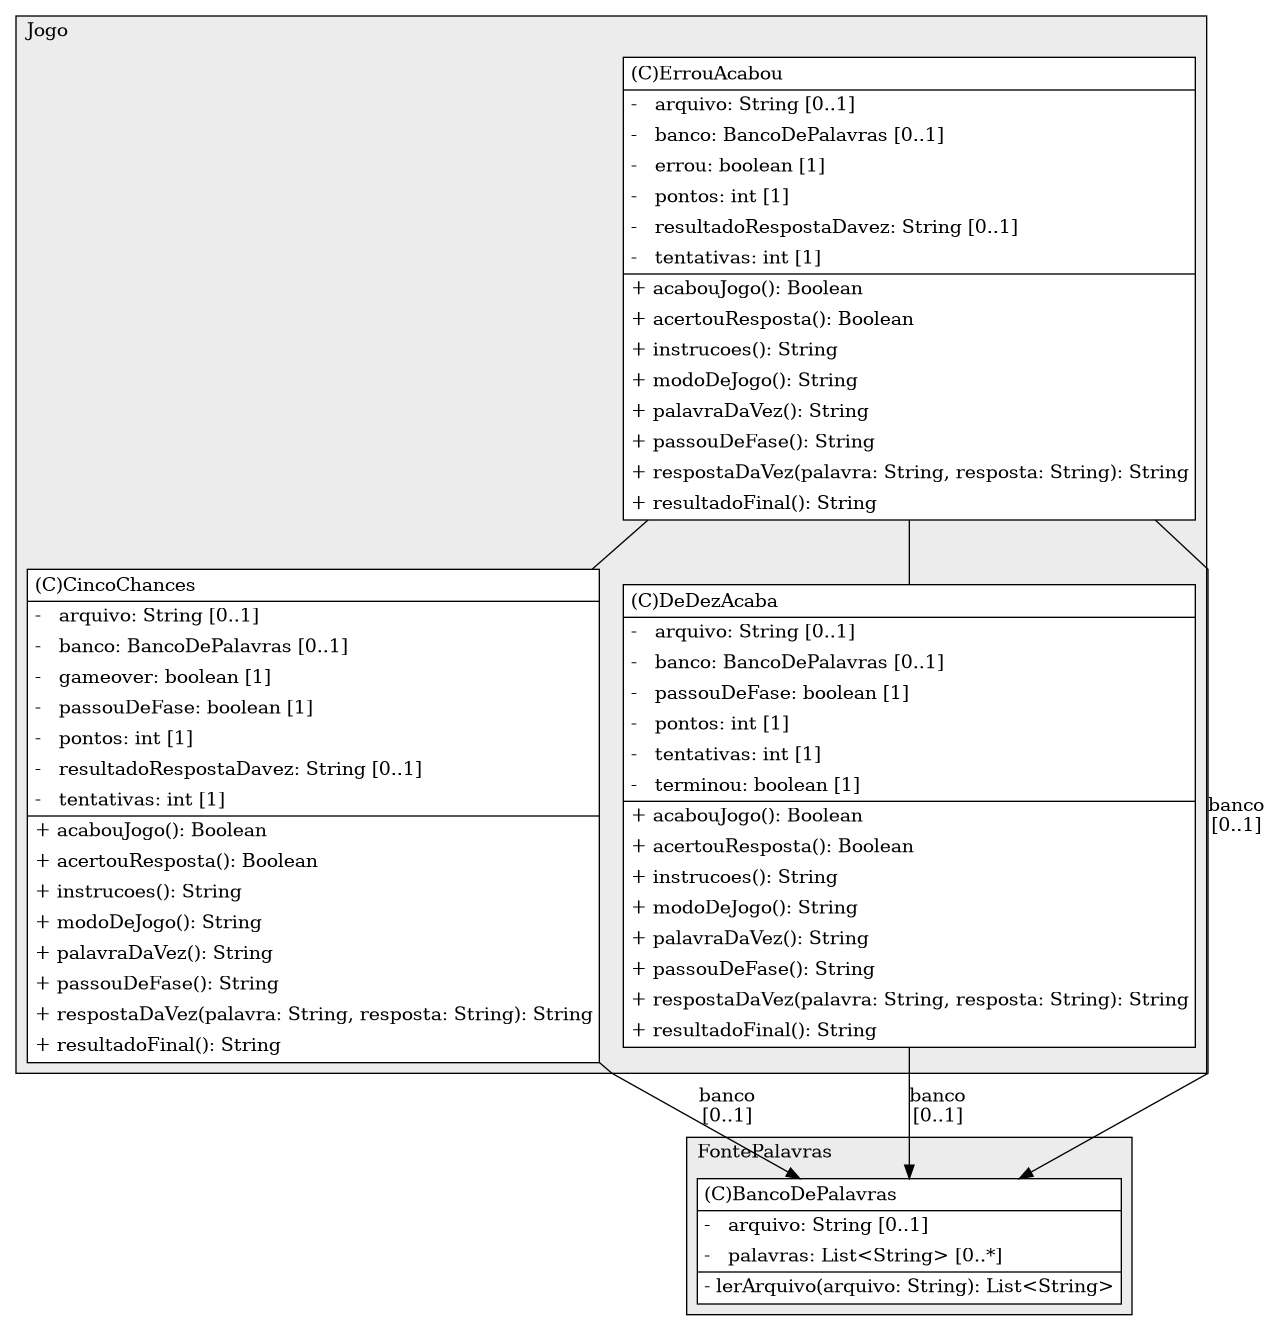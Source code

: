 @startuml

/' diagram meta data start
config=StructureConfiguration;
{
  "projectClassification": {
    "searchMode": "OpenProject", // OpenProject, AllProjects
    "includedProjects": "",
    "pathEndKeywords": "*.impl",
    "isClientPath": "",
    "isClientName": "",
    "isTestPath": "",
    "isTestName": "",
    "isMappingPath": "",
    "isMappingName": "",
    "isDataAccessPath": "",
    "isDataAccessName": "",
    "isDataStructurePath": "",
    "isDataStructureName": "",
    "isInterfaceStructuresPath": "",
    "isInterfaceStructuresName": "",
    "isEntryPointPath": "",
    "isEntryPointName": "",
    "treatFinalFieldsAsMandatory": false
  },
  "graphRestriction": {
    "classPackageExcludeFilter": "",
    "classPackageIncludeFilter": "",
    "classNameExcludeFilter": "",
    "classNameIncludeFilter": "",
    "methodNameExcludeFilter": "",
    "methodNameIncludeFilter": "",
    "removeByInheritance": "", // inheritance/annotation based filtering is done in a second step
    "removeByAnnotation": "",
    "removeByClassPackage": "", // cleanup the graph after inheritance/annotation based filtering is done
    "removeByClassName": "",
    "cutMappings": false,
    "cutEnum": true,
    "cutTests": true,
    "cutClient": true,
    "cutDataAccess": false,
    "cutInterfaceStructures": false,
    "cutDataStructures": false,
    "cutGetterAndSetter": true,
    "cutConstructors": true
  },
  "graphTraversal": {
    "forwardDepth": 6,
    "backwardDepth": 6,
    "classPackageExcludeFilter": "",
    "classPackageIncludeFilter": "",
    "classNameExcludeFilter": "",
    "classNameIncludeFilter": "",
    "methodNameExcludeFilter": "",
    "methodNameIncludeFilter": "",
    "hideMappings": false,
    "hideDataStructures": false,
    "hidePrivateMethods": true,
    "hideInterfaceCalls": true, // indirection: implementation -> interface (is hidden) -> implementation
    "onlyShowApplicationEntryPoints": false, // root node is included
    "useMethodCallsForStructureDiagram": "ForwardOnly" // ForwardOnly, BothDirections, No
  },
  "details": {
    "aggregation": "GroupByClass", // ByClass, GroupByClass, None
    "showClassGenericTypes": true,
    "showMethods": true,
    "showMethodParameterNames": true,
    "showMethodParameterTypes": true,
    "showMethodReturnType": true,
    "showPackageLevels": 2,
    "showDetailedClassStructure": true
  },
  "rootClass": "Jogo.ErrouAcabou",
  "extensionCallbackMethod": "" // qualified.class.name#methodName - signature: public static String method(String)
}
diagram meta data end '/



digraph g {
    rankdir="TB"
    splines=polyline
    

'nodes 
subgraph cluster_136677366 { 
   	label=FontePalavras
	labeljust=l
	fillcolor="#ececec"
	style=filled
   
   BancoDePalavras136677366[
	label=<<TABLE BORDER="1" CELLBORDER="0" CELLPADDING="4" CELLSPACING="0">
<TR><TD ALIGN="LEFT" >(C)BancoDePalavras</TD></TR>
<HR/>
<TR><TD ALIGN="LEFT" >-   arquivo: String [0..1]</TD></TR>
<TR><TD ALIGN="LEFT" >-   palavras: List&lt;String&gt; [0..*]</TD></TR>
<HR/>
<TR><TD ALIGN="LEFT" >- lerArquivo(arquivo: String): List&lt;String&gt;</TD></TR>
</TABLE>>
	style=filled
	margin=0
	shape=plaintext
	fillcolor="#FFFFFF"
];
} 

subgraph cluster_2314509 { 
   	label=Jogo
	labeljust=l
	fillcolor="#ececec"
	style=filled
   
   CincoChances2314509[
	label=<<TABLE BORDER="1" CELLBORDER="0" CELLPADDING="4" CELLSPACING="0">
<TR><TD ALIGN="LEFT" >(C)CincoChances</TD></TR>
<HR/>
<TR><TD ALIGN="LEFT" >-   arquivo: String [0..1]</TD></TR>
<TR><TD ALIGN="LEFT" >-   banco: BancoDePalavras [0..1]</TD></TR>
<TR><TD ALIGN="LEFT" >-   gameover: boolean [1]</TD></TR>
<TR><TD ALIGN="LEFT" >-   passouDeFase: boolean [1]</TD></TR>
<TR><TD ALIGN="LEFT" >-   pontos: int [1]</TD></TR>
<TR><TD ALIGN="LEFT" >-   resultadoRespostaDavez: String [0..1]</TD></TR>
<TR><TD ALIGN="LEFT" >-   tentativas: int [1]</TD></TR>
<HR/>
<TR><TD ALIGN="LEFT" >+ acabouJogo(): Boolean</TD></TR>
<TR><TD ALIGN="LEFT" >+ acertouResposta(): Boolean</TD></TR>
<TR><TD ALIGN="LEFT" >+ instrucoes(): String</TD></TR>
<TR><TD ALIGN="LEFT" >+ modoDeJogo(): String</TD></TR>
<TR><TD ALIGN="LEFT" >+ palavraDaVez(): String</TD></TR>
<TR><TD ALIGN="LEFT" >+ passouDeFase(): String</TD></TR>
<TR><TD ALIGN="LEFT" >+ respostaDaVez(palavra: String, resposta: String): String</TD></TR>
<TR><TD ALIGN="LEFT" >+ resultadoFinal(): String</TD></TR>
</TABLE>>
	style=filled
	margin=0
	shape=plaintext
	fillcolor="#FFFFFF"
];

DeDezAcaba2314509[
	label=<<TABLE BORDER="1" CELLBORDER="0" CELLPADDING="4" CELLSPACING="0">
<TR><TD ALIGN="LEFT" >(C)DeDezAcaba</TD></TR>
<HR/>
<TR><TD ALIGN="LEFT" >-   arquivo: String [0..1]</TD></TR>
<TR><TD ALIGN="LEFT" >-   banco: BancoDePalavras [0..1]</TD></TR>
<TR><TD ALIGN="LEFT" >-   passouDeFase: boolean [1]</TD></TR>
<TR><TD ALIGN="LEFT" >-   pontos: int [1]</TD></TR>
<TR><TD ALIGN="LEFT" >-   tentativas: int [1]</TD></TR>
<TR><TD ALIGN="LEFT" >-   terminou: boolean [1]</TD></TR>
<HR/>
<TR><TD ALIGN="LEFT" >+ acabouJogo(): Boolean</TD></TR>
<TR><TD ALIGN="LEFT" >+ acertouResposta(): Boolean</TD></TR>
<TR><TD ALIGN="LEFT" >+ instrucoes(): String</TD></TR>
<TR><TD ALIGN="LEFT" >+ modoDeJogo(): String</TD></TR>
<TR><TD ALIGN="LEFT" >+ palavraDaVez(): String</TD></TR>
<TR><TD ALIGN="LEFT" >+ passouDeFase(): String</TD></TR>
<TR><TD ALIGN="LEFT" >+ respostaDaVez(palavra: String, resposta: String): String</TD></TR>
<TR><TD ALIGN="LEFT" >+ resultadoFinal(): String</TD></TR>
</TABLE>>
	style=filled
	margin=0
	shape=plaintext
	fillcolor="#FFFFFF"
];

ErrouAcabou2314509[
	label=<<TABLE BORDER="1" CELLBORDER="0" CELLPADDING="4" CELLSPACING="0">
<TR><TD ALIGN="LEFT" >(C)ErrouAcabou</TD></TR>
<HR/>
<TR><TD ALIGN="LEFT" >-   arquivo: String [0..1]</TD></TR>
<TR><TD ALIGN="LEFT" >-   banco: BancoDePalavras [0..1]</TD></TR>
<TR><TD ALIGN="LEFT" >-   errou: boolean [1]</TD></TR>
<TR><TD ALIGN="LEFT" >-   pontos: int [1]</TD></TR>
<TR><TD ALIGN="LEFT" >-   resultadoRespostaDavez: String [0..1]</TD></TR>
<TR><TD ALIGN="LEFT" >-   tentativas: int [1]</TD></TR>
<HR/>
<TR><TD ALIGN="LEFT" >+ acabouJogo(): Boolean</TD></TR>
<TR><TD ALIGN="LEFT" >+ acertouResposta(): Boolean</TD></TR>
<TR><TD ALIGN="LEFT" >+ instrucoes(): String</TD></TR>
<TR><TD ALIGN="LEFT" >+ modoDeJogo(): String</TD></TR>
<TR><TD ALIGN="LEFT" >+ palavraDaVez(): String</TD></TR>
<TR><TD ALIGN="LEFT" >+ passouDeFase(): String</TD></TR>
<TR><TD ALIGN="LEFT" >+ respostaDaVez(palavra: String, resposta: String): String</TD></TR>
<TR><TD ALIGN="LEFT" >+ resultadoFinal(): String</TD></TR>
</TABLE>>
	style=filled
	margin=0
	shape=plaintext
	fillcolor="#FFFFFF"
];
} 

'edges    
CincoChances2314509 -> BancoDePalavras136677366[label="banco
[0..1]"];
DeDezAcaba2314509 -> BancoDePalavras136677366[label="banco
[0..1]"];
ErrouAcabou2314509 -> BancoDePalavras136677366[label="banco
[0..1]"];
ErrouAcabou2314509 -> CincoChances2314509[arrowhead=none];
ErrouAcabou2314509 -> DeDezAcaba2314509[arrowhead=none];
    
}
@enduml